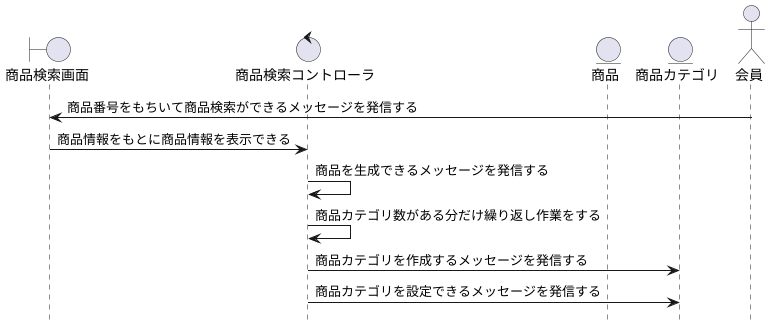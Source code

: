 @startuml 演習4-5
hide footbox

boundary "商品検索画面" as searchForm
control "商品検索コントローラ" as searchController
entity "商品" as product
entity "商品カテゴリ" as category

actor "会員"

会員 -> searchForm: 商品番号をもちいて商品検索ができるメッセージを発信する
searchForm -> searchController: 商品情報をもとに商品情報を表示できる
searchController -> searchController: 商品を生成できるメッセージを発信する
searchController -> searchController: 商品カテゴリ数がある分だけ繰り返し作業をする
searchController -> category: 商品カテゴリを作成するメッセージを発信する
searchController -> category: 商品カテゴリを設定できるメッセージを発信する

@enduml